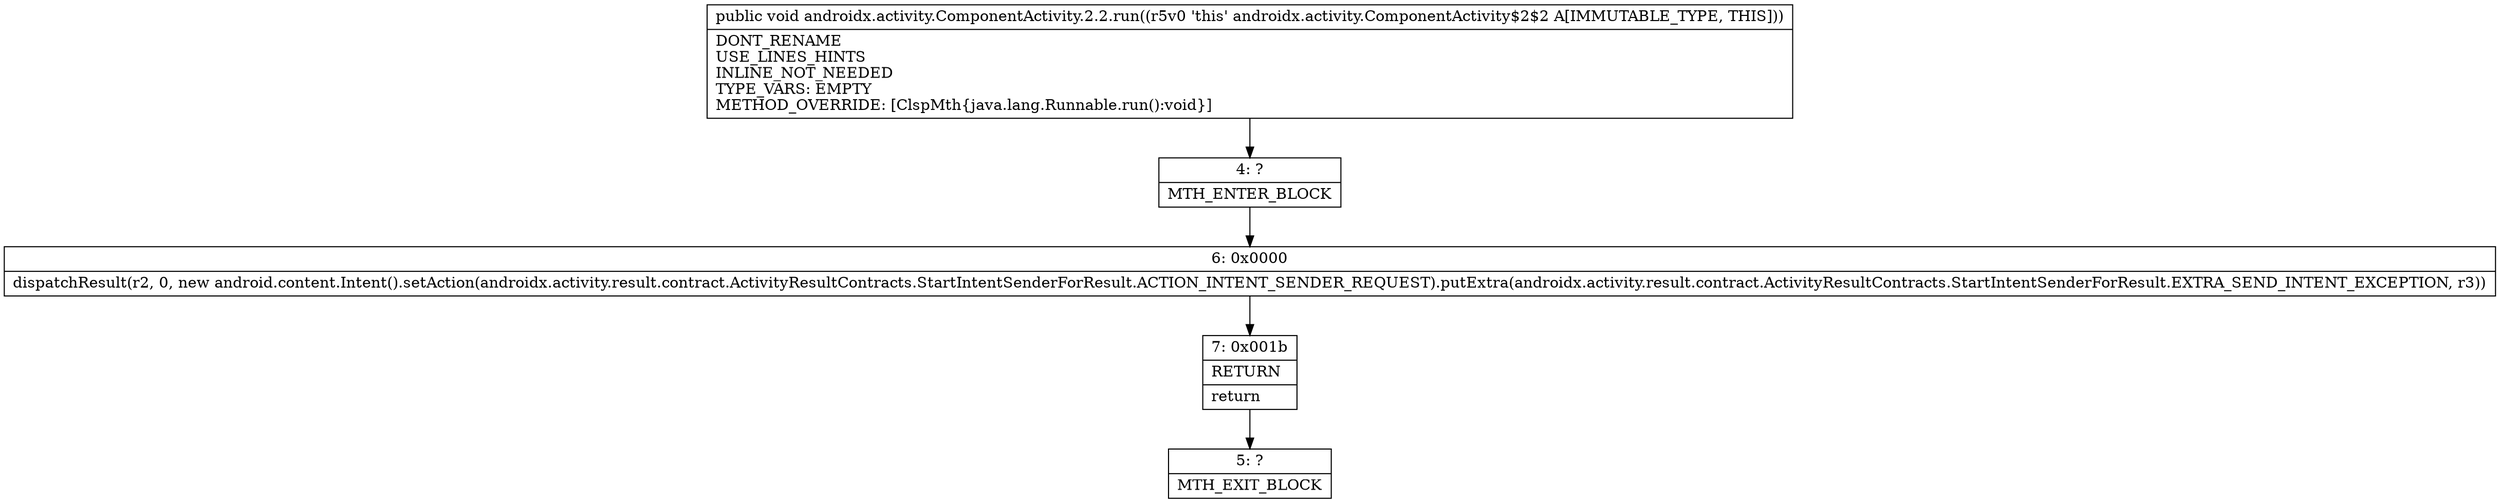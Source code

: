digraph "CFG forandroidx.activity.ComponentActivity.2.2.run()V" {
Node_4 [shape=record,label="{4\:\ ?|MTH_ENTER_BLOCK\l}"];
Node_6 [shape=record,label="{6\:\ 0x0000|dispatchResult(r2, 0, new android.content.Intent().setAction(androidx.activity.result.contract.ActivityResultContracts.StartIntentSenderForResult.ACTION_INTENT_SENDER_REQUEST).putExtra(androidx.activity.result.contract.ActivityResultContracts.StartIntentSenderForResult.EXTRA_SEND_INTENT_EXCEPTION, r3))\l}"];
Node_7 [shape=record,label="{7\:\ 0x001b|RETURN\l|return\l}"];
Node_5 [shape=record,label="{5\:\ ?|MTH_EXIT_BLOCK\l}"];
MethodNode[shape=record,label="{public void androidx.activity.ComponentActivity.2.2.run((r5v0 'this' androidx.activity.ComponentActivity$2$2 A[IMMUTABLE_TYPE, THIS]))  | DONT_RENAME\lUSE_LINES_HINTS\lINLINE_NOT_NEEDED\lTYPE_VARS: EMPTY\lMETHOD_OVERRIDE: [ClspMth\{java.lang.Runnable.run():void\}]\l}"];
MethodNode -> Node_4;Node_4 -> Node_6;
Node_6 -> Node_7;
Node_7 -> Node_5;
}


